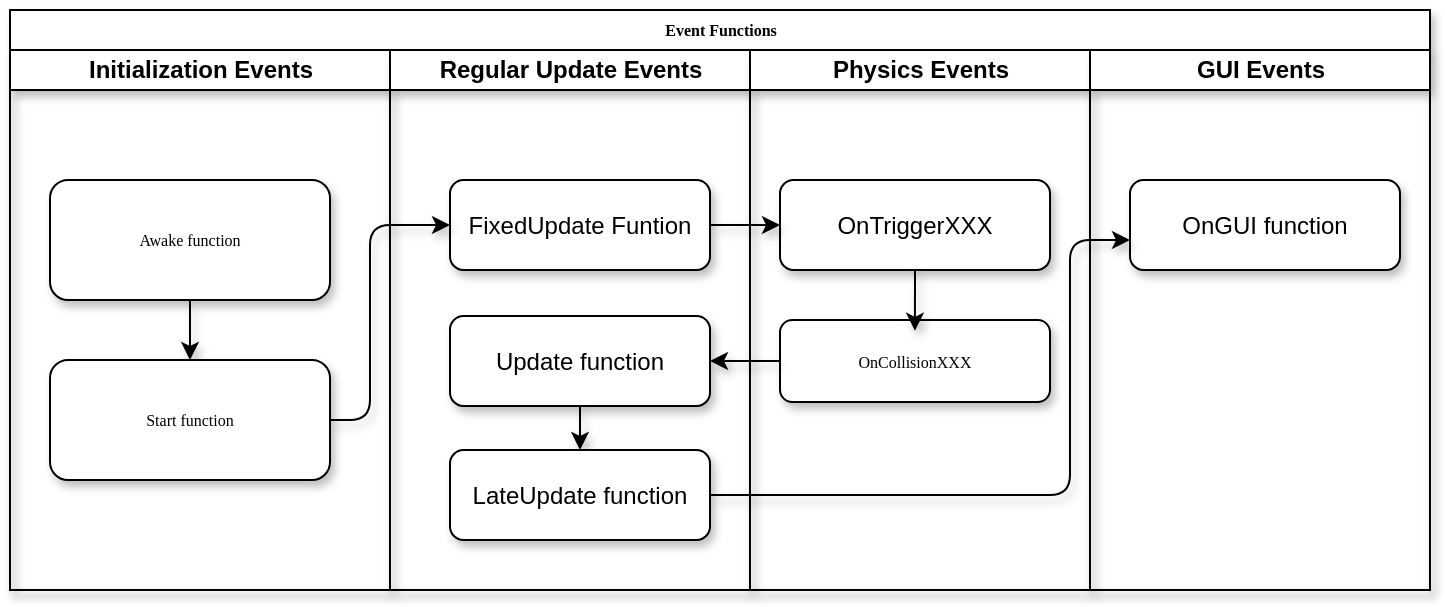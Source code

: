 <mxfile version="10.4.9" type="onedrive"><diagram name="Page-1" id="74e2e168-ea6b-b213-b513-2b3c1d86103e"><mxGraphModel dx="1316" dy="1007" grid="1" gridSize="10" guides="0" tooltips="1" connect="1" arrows="1" fold="1" page="1" pageScale="1" pageWidth="827" pageHeight="1169" background="#ffffff" math="0" shadow="0"><root><mxCell id="0"/><mxCell id="1" parent="0"/><mxCell id="77e6c97f196da883-1" value="Event Functions" style="swimlane;html=1;childLayout=stackLayout;startSize=20;rounded=0;shadow=1;labelBackgroundColor=none;strokeColor=#000000;strokeWidth=1;fillColor=#ffffff;fontFamily=Verdana;fontSize=8;fontColor=#000000;align=center;" parent="1" vertex="1"><mxGeometry x="40" y="40" width="710" height="290" as="geometry"/></mxCell><mxCell id="77e6c97f196da883-2" value="Initialization Events" style="swimlane;html=1;startSize=20;shadow=1;" parent="77e6c97f196da883-1" vertex="1"><mxGeometry y="20" width="190" height="270" as="geometry"/></mxCell><mxCell id="RPKXPU1sCHsaJPwSeD58-4" style="edgeStyle=orthogonalEdgeStyle;rounded=0;orthogonalLoop=1;jettySize=auto;html=1;exitX=0.5;exitY=1;exitDx=0;exitDy=0;shadow=1;" edge="1" parent="77e6c97f196da883-2" source="77e6c97f196da883-8" target="77e6c97f196da883-9"><mxGeometry relative="1" as="geometry"/></mxCell><mxCell id="77e6c97f196da883-8" value="Awake function" style="rounded=1;whiteSpace=wrap;html=1;shadow=1;labelBackgroundColor=none;strokeColor=#000000;strokeWidth=1;fillColor=#ffffff;fontFamily=Verdana;fontSize=8;fontColor=#000000;align=center;" parent="77e6c97f196da883-2" vertex="1"><mxGeometry x="20" y="65" width="140" height="60" as="geometry"/></mxCell><mxCell id="77e6c97f196da883-9" value="Start function" style="rounded=1;whiteSpace=wrap;html=1;shadow=1;labelBackgroundColor=none;strokeColor=#000000;strokeWidth=1;fillColor=#ffffff;fontFamily=Verdana;fontSize=8;fontColor=#000000;align=center;" parent="77e6c97f196da883-2" vertex="1"><mxGeometry x="20" y="155" width="140" height="60" as="geometry"/></mxCell><mxCell id="77e6c97f196da883-3" value="Regular Update Events" style="swimlane;html=1;startSize=20;shadow=1;" parent="77e6c97f196da883-1" vertex="1"><mxGeometry x="190" y="20" width="180" height="270" as="geometry"/></mxCell><mxCell id="RPKXPU1sCHsaJPwSeD58-12" style="edgeStyle=orthogonalEdgeStyle;rounded=0;orthogonalLoop=1;jettySize=auto;html=1;exitX=0.5;exitY=1;exitDx=0;exitDy=0;entryX=0.5;entryY=0;entryDx=0;entryDy=0;shadow=1;" edge="1" parent="77e6c97f196da883-3" source="RPKXPU1sCHsaJPwSeD58-7" target="RPKXPU1sCHsaJPwSeD58-9"><mxGeometry relative="1" as="geometry"/></mxCell><mxCell id="RPKXPU1sCHsaJPwSeD58-7" value="Update function" style="rounded=1;whiteSpace=wrap;html=1;shadow=1;" vertex="1" parent="77e6c97f196da883-3"><mxGeometry x="30" y="133" width="130" height="45" as="geometry"/></mxCell><mxCell id="RPKXPU1sCHsaJPwSeD58-8" value="FixedUpdate Funtion" style="rounded=1;whiteSpace=wrap;html=1;shadow=1;" vertex="1" parent="77e6c97f196da883-3"><mxGeometry x="30" y="65" width="130" height="45" as="geometry"/></mxCell><mxCell id="RPKXPU1sCHsaJPwSeD58-9" value="LateUpdate function" style="rounded=1;whiteSpace=wrap;html=1;shadow=1;" vertex="1" parent="77e6c97f196da883-3"><mxGeometry x="30" y="200" width="130" height="45" as="geometry"/></mxCell><mxCell id="77e6c97f196da883-4" value="Physics Events" style="swimlane;html=1;startSize=20;shadow=1;" parent="77e6c97f196da883-1" vertex="1"><mxGeometry x="370" y="20" width="170" height="270" as="geometry"/></mxCell><mxCell id="77e6c97f196da883-12" value="OnCollisionXXX" style="rounded=1;whiteSpace=wrap;html=1;shadow=1;labelBackgroundColor=none;strokeColor=#000000;strokeWidth=1;fillColor=#ffffff;fontFamily=Verdana;fontSize=8;fontColor=#000000;align=center;" parent="77e6c97f196da883-4" vertex="1"><mxGeometry x="15" y="135" width="135" height="41" as="geometry"/></mxCell><mxCell id="RPKXPU1sCHsaJPwSeD58-14" value="OnTriggerXXX" style="rounded=1;whiteSpace=wrap;html=1;shadow=1;" vertex="1" parent="77e6c97f196da883-4"><mxGeometry x="15" y="65" width="135" height="45" as="geometry"/></mxCell><mxCell id="77e6c97f196da883-5" value="GUI Events" style="swimlane;html=1;startSize=20;shadow=1;" parent="77e6c97f196da883-1" vertex="1"><mxGeometry x="540" y="20" width="170" height="270" as="geometry"/></mxCell><mxCell id="RPKXPU1sCHsaJPwSeD58-6" value="OnGUI function" style="rounded=1;whiteSpace=wrap;html=1;shadow=1;" vertex="1" parent="77e6c97f196da883-5"><mxGeometry x="20" y="65" width="135" height="45" as="geometry"/></mxCell><mxCell id="RPKXPU1sCHsaJPwSeD58-15" style="edgeStyle=orthogonalEdgeStyle;rounded=1;orthogonalLoop=1;jettySize=auto;html=1;exitX=1;exitY=0.5;exitDx=0;exitDy=0;entryX=0;entryY=0.5;entryDx=0;entryDy=0;shadow=1;" edge="1" parent="77e6c97f196da883-1" source="RPKXPU1sCHsaJPwSeD58-8" target="RPKXPU1sCHsaJPwSeD58-14"><mxGeometry relative="1" as="geometry"/></mxCell><mxCell id="RPKXPU1sCHsaJPwSeD58-17" style="edgeStyle=orthogonalEdgeStyle;rounded=1;orthogonalLoop=1;jettySize=auto;html=1;exitX=0;exitY=0.5;exitDx=0;exitDy=0;shadow=1;" edge="1" parent="77e6c97f196da883-1" source="77e6c97f196da883-12" target="RPKXPU1sCHsaJPwSeD58-7"><mxGeometry relative="1" as="geometry"/></mxCell><mxCell id="RPKXPU1sCHsaJPwSeD58-18" style="edgeStyle=orthogonalEdgeStyle;rounded=1;orthogonalLoop=1;jettySize=auto;html=1;shadow=1;" edge="1" parent="77e6c97f196da883-1" source="RPKXPU1sCHsaJPwSeD58-9" target="RPKXPU1sCHsaJPwSeD58-6"><mxGeometry relative="1" as="geometry"><mxPoint x="550" y="107" as="targetPoint"/><Array as="points"><mxPoint x="530" y="243"/><mxPoint x="530" y="115"/></Array></mxGeometry></mxCell><mxCell id="RPKXPU1sCHsaJPwSeD58-19" style="edgeStyle=orthogonalEdgeStyle;rounded=1;orthogonalLoop=1;jettySize=auto;html=1;exitX=1;exitY=0.5;exitDx=0;exitDy=0;entryX=0;entryY=0.5;entryDx=0;entryDy=0;shadow=1;" edge="1" parent="77e6c97f196da883-1" source="77e6c97f196da883-9" target="RPKXPU1sCHsaJPwSeD58-8"><mxGeometry relative="1" as="geometry"><Array as="points"><mxPoint x="180" y="205"/><mxPoint x="180" y="107"/></Array></mxGeometry></mxCell><mxCell id="RPKXPU1sCHsaJPwSeD58-16" style="edgeStyle=orthogonalEdgeStyle;rounded=1;orthogonalLoop=1;jettySize=auto;html=1;exitX=0.5;exitY=1;exitDx=0;exitDy=0;shadow=1;" edge="1" parent="1" source="RPKXPU1sCHsaJPwSeD58-14"><mxGeometry relative="1" as="geometry"><mxPoint x="492.471" y="200.412" as="targetPoint"/></mxGeometry></mxCell></root></mxGraphModel></diagram></mxfile>